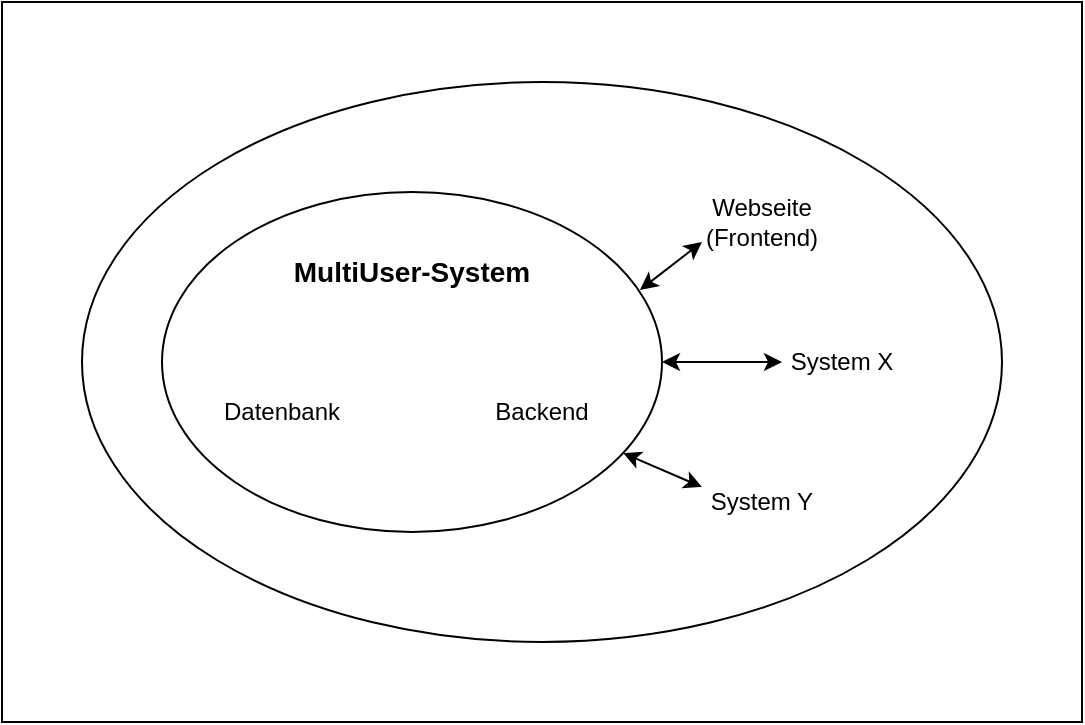 <mxfile version="15.9.1" type="device"><diagram id="8HsYn3InFxdLXBdp-AHb" name="Page-1"><mxGraphModel dx="1422" dy="762" grid="1" gridSize="10" guides="1" tooltips="1" connect="1" arrows="1" fold="1" page="1" pageScale="1" pageWidth="850" pageHeight="1100" math="0" shadow="0"><root><mxCell id="0"/><mxCell id="1" parent="0"/><mxCell id="uKbfnd-jJobrKFrjKHoT-12" value="" style="rounded=0;whiteSpace=wrap;html=1;fontSize=14;fillColor=none;" vertex="1" parent="1"><mxGeometry width="540" height="360" as="geometry"/></mxCell><mxCell id="uKbfnd-jJobrKFrjKHoT-1" value="" style="ellipse;whiteSpace=wrap;html=1;" vertex="1" parent="1"><mxGeometry x="40" y="40" width="460" height="280" as="geometry"/></mxCell><mxCell id="uKbfnd-jJobrKFrjKHoT-2" value="" style="ellipse;whiteSpace=wrap;html=1;" vertex="1" parent="1"><mxGeometry x="80" y="95" width="250" height="170" as="geometry"/></mxCell><mxCell id="uKbfnd-jJobrKFrjKHoT-3" value="Webseite&lt;br&gt;(Frontend)" style="text;html=1;strokeColor=none;fillColor=none;align=center;verticalAlign=middle;whiteSpace=wrap;rounded=0;" vertex="1" parent="1"><mxGeometry x="350" y="95" width="60" height="30" as="geometry"/></mxCell><mxCell id="uKbfnd-jJobrKFrjKHoT-4" value="System X" style="text;html=1;strokeColor=none;fillColor=none;align=center;verticalAlign=middle;whiteSpace=wrap;rounded=0;" vertex="1" parent="1"><mxGeometry x="390" y="165" width="60" height="30" as="geometry"/></mxCell><mxCell id="uKbfnd-jJobrKFrjKHoT-5" value="System Y" style="text;html=1;strokeColor=none;fillColor=none;align=center;verticalAlign=middle;whiteSpace=wrap;rounded=0;" vertex="1" parent="1"><mxGeometry x="350" y="235" width="60" height="30" as="geometry"/></mxCell><mxCell id="uKbfnd-jJobrKFrjKHoT-6" value="&lt;b&gt;&lt;font style=&quot;font-size: 14px&quot;&gt;MultiUser-System&lt;/font&gt;&lt;/b&gt;" style="text;html=1;strokeColor=none;fillColor=none;align=center;verticalAlign=middle;whiteSpace=wrap;rounded=0;" vertex="1" parent="1"><mxGeometry x="140" y="120" width="130" height="30" as="geometry"/></mxCell><mxCell id="uKbfnd-jJobrKFrjKHoT-7" value="Datenbank" style="text;html=1;strokeColor=none;fillColor=none;align=center;verticalAlign=middle;whiteSpace=wrap;rounded=0;" vertex="1" parent="1"><mxGeometry x="110" y="190" width="60" height="30" as="geometry"/></mxCell><mxCell id="uKbfnd-jJobrKFrjKHoT-8" value="Backend" style="text;html=1;strokeColor=none;fillColor=none;align=center;verticalAlign=middle;whiteSpace=wrap;rounded=0;" vertex="1" parent="1"><mxGeometry x="240" y="190" width="60" height="30" as="geometry"/></mxCell><mxCell id="uKbfnd-jJobrKFrjKHoT-9" value="" style="endArrow=classic;startArrow=classic;html=1;rounded=0;fontSize=14;exitX=0.956;exitY=0.288;exitDx=0;exitDy=0;exitPerimeter=0;" edge="1" parent="1" source="uKbfnd-jJobrKFrjKHoT-2"><mxGeometry width="50" height="50" relative="1" as="geometry"><mxPoint x="310" y="160" as="sourcePoint"/><mxPoint x="350" y="120" as="targetPoint"/></mxGeometry></mxCell><mxCell id="uKbfnd-jJobrKFrjKHoT-10" value="" style="endArrow=classic;startArrow=classic;html=1;rounded=0;fontSize=14;entryX=0;entryY=0.5;entryDx=0;entryDy=0;exitX=1;exitY=0.5;exitDx=0;exitDy=0;" edge="1" parent="1" source="uKbfnd-jJobrKFrjKHoT-2" target="uKbfnd-jJobrKFrjKHoT-4"><mxGeometry width="50" height="50" relative="1" as="geometry"><mxPoint x="290" y="210" as="sourcePoint"/><mxPoint x="340" y="160" as="targetPoint"/></mxGeometry></mxCell><mxCell id="uKbfnd-jJobrKFrjKHoT-11" value="" style="endArrow=classic;startArrow=classic;html=1;rounded=0;fontSize=14;exitX=0;exitY=0.25;exitDx=0;exitDy=0;" edge="1" parent="1" source="uKbfnd-jJobrKFrjKHoT-5" target="uKbfnd-jJobrKFrjKHoT-2"><mxGeometry width="50" height="50" relative="1" as="geometry"><mxPoint x="220" y="270" as="sourcePoint"/><mxPoint x="270" y="220" as="targetPoint"/></mxGeometry></mxCell></root></mxGraphModel></diagram></mxfile>